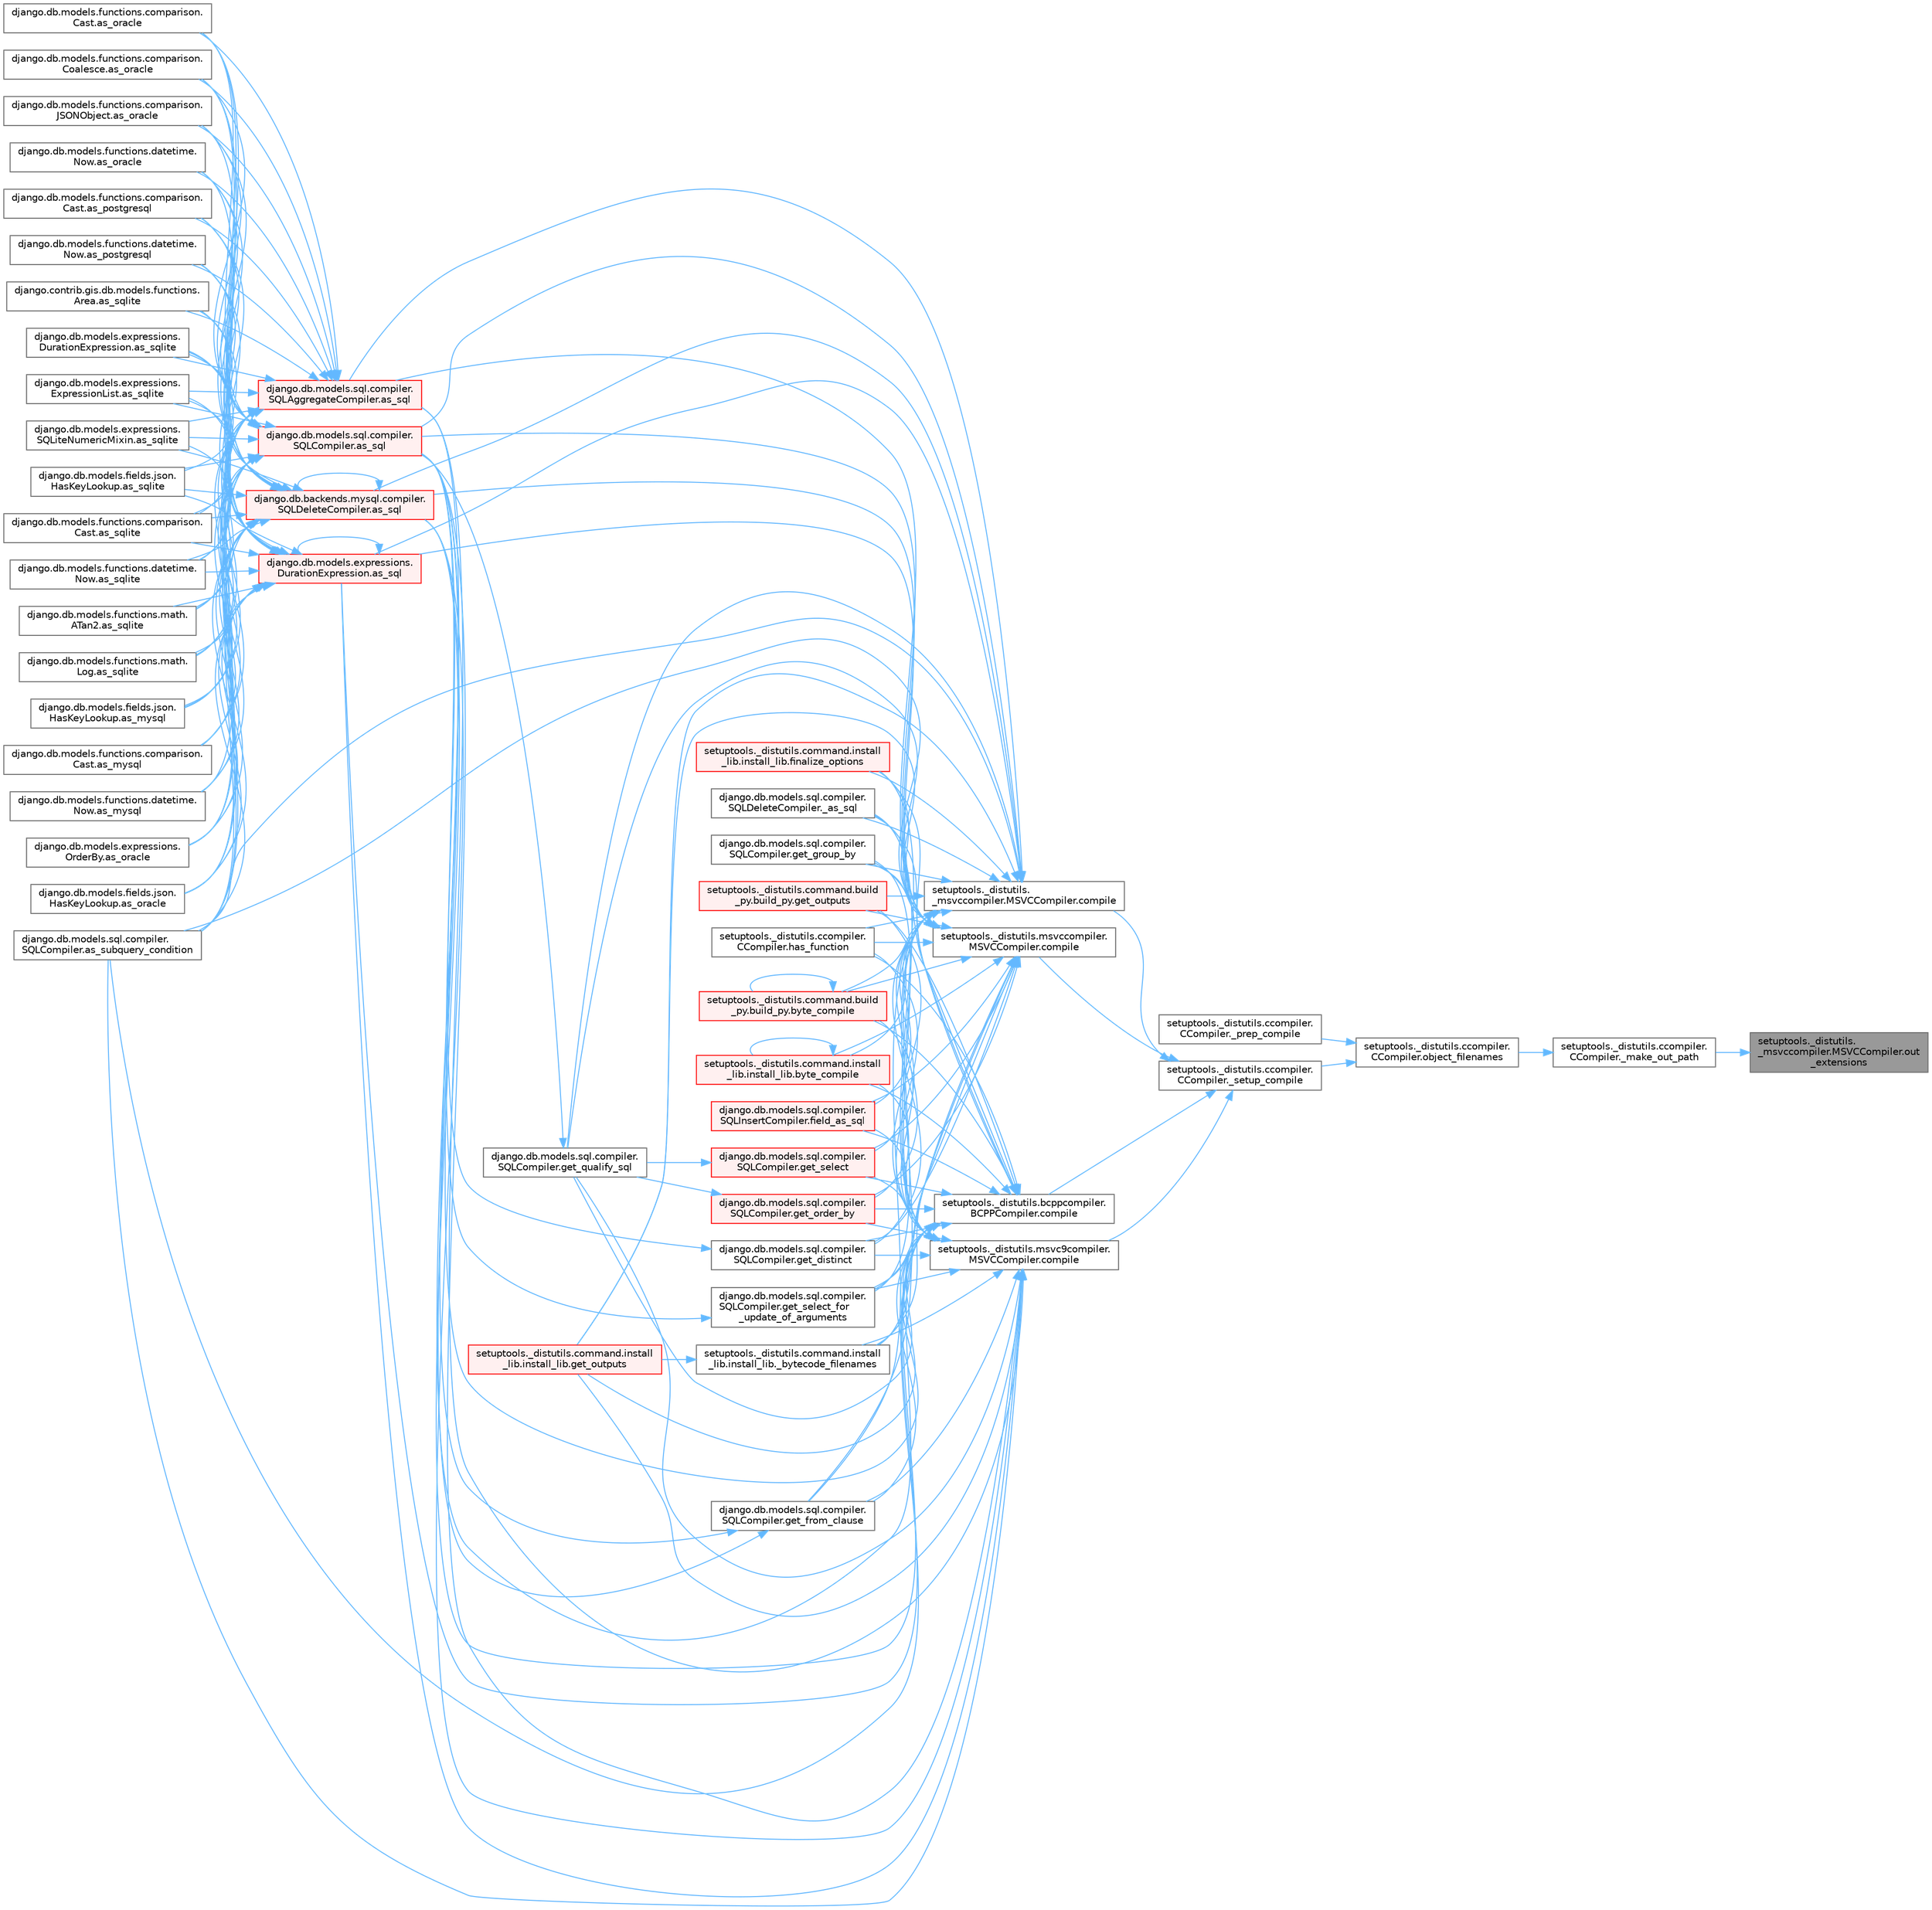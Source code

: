 digraph "setuptools._distutils._msvccompiler.MSVCCompiler.out_extensions"
{
 // LATEX_PDF_SIZE
  bgcolor="transparent";
  edge [fontname=Helvetica,fontsize=10,labelfontname=Helvetica,labelfontsize=10];
  node [fontname=Helvetica,fontsize=10,shape=box,height=0.2,width=0.4];
  rankdir="RL";
  Node1 [id="Node000001",label="setuptools._distutils.\l_msvccompiler.MSVCCompiler.out\l_extensions",height=0.2,width=0.4,color="gray40", fillcolor="grey60", style="filled", fontcolor="black",tooltip=" "];
  Node1 -> Node2 [id="edge1_Node000001_Node000002",dir="back",color="steelblue1",style="solid",tooltip=" "];
  Node2 [id="Node000002",label="setuptools._distutils.ccompiler.\lCCompiler._make_out_path",height=0.2,width=0.4,color="grey40", fillcolor="white", style="filled",URL="$classsetuptools_1_1__distutils_1_1ccompiler_1_1_c_compiler.html#a7362b397e4a1dfcdba7c97658123f8e8",tooltip=" "];
  Node2 -> Node3 [id="edge2_Node000002_Node000003",dir="back",color="steelblue1",style="solid",tooltip=" "];
  Node3 [id="Node000003",label="setuptools._distutils.ccompiler.\lCCompiler.object_filenames",height=0.2,width=0.4,color="grey40", fillcolor="white", style="filled",URL="$classsetuptools_1_1__distutils_1_1ccompiler_1_1_c_compiler.html#ab827c9ddfe9c9f62a450b86dd8aaa1b1",tooltip=" "];
  Node3 -> Node4 [id="edge3_Node000003_Node000004",dir="back",color="steelblue1",style="solid",tooltip=" "];
  Node4 [id="Node000004",label="setuptools._distutils.ccompiler.\lCCompiler._prep_compile",height=0.2,width=0.4,color="grey40", fillcolor="white", style="filled",URL="$classsetuptools_1_1__distutils_1_1ccompiler_1_1_c_compiler.html#a2938308458cf6852ad6e15ea815df8cd",tooltip=" "];
  Node3 -> Node5 [id="edge4_Node000003_Node000005",dir="back",color="steelblue1",style="solid",tooltip=" "];
  Node5 [id="Node000005",label="setuptools._distutils.ccompiler.\lCCompiler._setup_compile",height=0.2,width=0.4,color="grey40", fillcolor="white", style="filled",URL="$classsetuptools_1_1__distutils_1_1ccompiler_1_1_c_compiler.html#ac4b66c43e3d07440afc7e38b4d1fdf2e",tooltip=" "];
  Node5 -> Node6 [id="edge5_Node000005_Node000006",dir="back",color="steelblue1",style="solid",tooltip=" "];
  Node6 [id="Node000006",label="setuptools._distutils.\l_msvccompiler.MSVCCompiler.compile",height=0.2,width=0.4,color="grey40", fillcolor="white", style="filled",URL="$classsetuptools_1_1__distutils_1_1__msvccompiler_1_1_m_s_v_c_compiler.html#a120b859ab4fa415afafa55d41da93d6d",tooltip=" "];
  Node6 -> Node7 [id="edge6_Node000006_Node000007",dir="back",color="steelblue1",style="solid",tooltip=" "];
  Node7 [id="Node000007",label="django.db.models.sql.compiler.\lSQLDeleteCompiler._as_sql",height=0.2,width=0.4,color="grey40", fillcolor="white", style="filled",URL="$classdjango_1_1db_1_1models_1_1sql_1_1compiler_1_1_s_q_l_delete_compiler.html#a692a3a95ea9ae64c0582b1908466cfe7",tooltip=" "];
  Node6 -> Node8 [id="edge7_Node000006_Node000008",dir="back",color="steelblue1",style="solid",tooltip=" "];
  Node8 [id="Node000008",label="setuptools._distutils.command.install\l_lib.install_lib._bytecode_filenames",height=0.2,width=0.4,color="grey40", fillcolor="white", style="filled",URL="$classsetuptools_1_1__distutils_1_1command_1_1install__lib_1_1install__lib.html#a7a553f1ab741bfa02d332fede5374a9d",tooltip=" "];
  Node8 -> Node9 [id="edge8_Node000008_Node000009",dir="back",color="steelblue1",style="solid",tooltip=" "];
  Node9 [id="Node000009",label="setuptools._distutils.command.install\l_lib.install_lib.get_outputs",height=0.2,width=0.4,color="red", fillcolor="#FFF0F0", style="filled",URL="$classsetuptools_1_1__distutils_1_1command_1_1install__lib_1_1install__lib.html#a6be86618e6b7aac41d44b4c305468e33",tooltip=" "];
  Node6 -> Node16 [id="edge9_Node000006_Node000016",dir="back",color="steelblue1",style="solid",tooltip=" "];
  Node16 [id="Node000016",label="django.db.backends.mysql.compiler.\lSQLDeleteCompiler.as_sql",height=0.2,width=0.4,color="red", fillcolor="#FFF0F0", style="filled",URL="$classdjango_1_1db_1_1backends_1_1mysql_1_1compiler_1_1_s_q_l_delete_compiler.html#a71d0cb490cf857ffa3af19927999a391",tooltip=" "];
  Node16 -> Node17 [id="edge10_Node000016_Node000017",dir="back",color="steelblue1",style="solid",tooltip=" "];
  Node17 [id="Node000017",label="django.db.models.fields.json.\lHasKeyLookup.as_mysql",height=0.2,width=0.4,color="grey40", fillcolor="white", style="filled",URL="$classdjango_1_1db_1_1models_1_1fields_1_1json_1_1_has_key_lookup.html#a10f67427287f2c0ea32513ca6f481e96",tooltip=" "];
  Node16 -> Node18 [id="edge11_Node000016_Node000018",dir="back",color="steelblue1",style="solid",tooltip=" "];
  Node18 [id="Node000018",label="django.db.models.functions.comparison.\lCast.as_mysql",height=0.2,width=0.4,color="grey40", fillcolor="white", style="filled",URL="$classdjango_1_1db_1_1models_1_1functions_1_1comparison_1_1_cast.html#a447737891e955909c6a381529a67a84e",tooltip=" "];
  Node16 -> Node19 [id="edge12_Node000016_Node000019",dir="back",color="steelblue1",style="solid",tooltip=" "];
  Node19 [id="Node000019",label="django.db.models.functions.datetime.\lNow.as_mysql",height=0.2,width=0.4,color="grey40", fillcolor="white", style="filled",URL="$classdjango_1_1db_1_1models_1_1functions_1_1datetime_1_1_now.html#a070a9334fb198086c0c4e96e9725d92b",tooltip=" "];
  Node16 -> Node20 [id="edge13_Node000016_Node000020",dir="back",color="steelblue1",style="solid",tooltip=" "];
  Node20 [id="Node000020",label="django.db.models.expressions.\lOrderBy.as_oracle",height=0.2,width=0.4,color="grey40", fillcolor="white", style="filled",URL="$classdjango_1_1db_1_1models_1_1expressions_1_1_order_by.html#af9b6ede9b0df85d6bcf54f983b3a8f6a",tooltip=" "];
  Node16 -> Node21 [id="edge14_Node000016_Node000021",dir="back",color="steelblue1",style="solid",tooltip=" "];
  Node21 [id="Node000021",label="django.db.models.fields.json.\lHasKeyLookup.as_oracle",height=0.2,width=0.4,color="grey40", fillcolor="white", style="filled",URL="$classdjango_1_1db_1_1models_1_1fields_1_1json_1_1_has_key_lookup.html#afbb88aa4fb23b3ec3acdc695c2f52398",tooltip=" "];
  Node16 -> Node22 [id="edge15_Node000016_Node000022",dir="back",color="steelblue1",style="solid",tooltip=" "];
  Node22 [id="Node000022",label="django.db.models.functions.comparison.\lCast.as_oracle",height=0.2,width=0.4,color="grey40", fillcolor="white", style="filled",URL="$classdjango_1_1db_1_1models_1_1functions_1_1comparison_1_1_cast.html#ad466cd7ca85dc257d9e2718f41a263ec",tooltip=" "];
  Node16 -> Node23 [id="edge16_Node000016_Node000023",dir="back",color="steelblue1",style="solid",tooltip=" "];
  Node23 [id="Node000023",label="django.db.models.functions.comparison.\lCoalesce.as_oracle",height=0.2,width=0.4,color="grey40", fillcolor="white", style="filled",URL="$classdjango_1_1db_1_1models_1_1functions_1_1comparison_1_1_coalesce.html#a1bbeea180ef3ef4d8ba5d51d33d6ef85",tooltip=" "];
  Node16 -> Node24 [id="edge17_Node000016_Node000024",dir="back",color="steelblue1",style="solid",tooltip=" "];
  Node24 [id="Node000024",label="django.db.models.functions.comparison.\lJSONObject.as_oracle",height=0.2,width=0.4,color="grey40", fillcolor="white", style="filled",URL="$classdjango_1_1db_1_1models_1_1functions_1_1comparison_1_1_j_s_o_n_object.html#a4b4fa1161d27b0a9bbbdd0370e9af364",tooltip=" "];
  Node16 -> Node25 [id="edge18_Node000016_Node000025",dir="back",color="steelblue1",style="solid",tooltip=" "];
  Node25 [id="Node000025",label="django.db.models.functions.datetime.\lNow.as_oracle",height=0.2,width=0.4,color="grey40", fillcolor="white", style="filled",URL="$classdjango_1_1db_1_1models_1_1functions_1_1datetime_1_1_now.html#ad5e1ae918a5c4d39f675f98280440538",tooltip=" "];
  Node16 -> Node26 [id="edge19_Node000016_Node000026",dir="back",color="steelblue1",style="solid",tooltip=" "];
  Node26 [id="Node000026",label="django.db.models.functions.comparison.\lCast.as_postgresql",height=0.2,width=0.4,color="grey40", fillcolor="white", style="filled",URL="$classdjango_1_1db_1_1models_1_1functions_1_1comparison_1_1_cast.html#ae51aa6aa6fe8ca7064d8bca2f8e05188",tooltip=" "];
  Node16 -> Node27 [id="edge20_Node000016_Node000027",dir="back",color="steelblue1",style="solid",tooltip=" "];
  Node27 [id="Node000027",label="django.db.models.functions.datetime.\lNow.as_postgresql",height=0.2,width=0.4,color="grey40", fillcolor="white", style="filled",URL="$classdjango_1_1db_1_1models_1_1functions_1_1datetime_1_1_now.html#af1402a88867fc6d69f3f56f655f37fca",tooltip=" "];
  Node16 -> Node16 [id="edge21_Node000016_Node000016",dir="back",color="steelblue1",style="solid",tooltip=" "];
  Node16 -> Node28 [id="edge22_Node000016_Node000028",dir="back",color="steelblue1",style="solid",tooltip=" "];
  Node28 [id="Node000028",label="django.contrib.gis.db.models.functions.\lArea.as_sqlite",height=0.2,width=0.4,color="grey40", fillcolor="white", style="filled",URL="$classdjango_1_1contrib_1_1gis_1_1db_1_1models_1_1functions_1_1_area.html#ab8bfa3d35d4368e04318069dd28bd2ca",tooltip=" "];
  Node16 -> Node29 [id="edge23_Node000016_Node000029",dir="back",color="steelblue1",style="solid",tooltip=" "];
  Node29 [id="Node000029",label="django.db.models.expressions.\lDurationExpression.as_sqlite",height=0.2,width=0.4,color="grey40", fillcolor="white", style="filled",URL="$classdjango_1_1db_1_1models_1_1expressions_1_1_duration_expression.html#a5f33f70ca03904ce9b2e9824652e9fff",tooltip=" "];
  Node16 -> Node30 [id="edge24_Node000016_Node000030",dir="back",color="steelblue1",style="solid",tooltip=" "];
  Node30 [id="Node000030",label="django.db.models.expressions.\lExpressionList.as_sqlite",height=0.2,width=0.4,color="grey40", fillcolor="white", style="filled",URL="$classdjango_1_1db_1_1models_1_1expressions_1_1_expression_list.html#ae577275a98dec786535830e8d24aa13e",tooltip=" "];
  Node16 -> Node31 [id="edge25_Node000016_Node000031",dir="back",color="steelblue1",style="solid",tooltip=" "];
  Node31 [id="Node000031",label="django.db.models.expressions.\lSQLiteNumericMixin.as_sqlite",height=0.2,width=0.4,color="grey40", fillcolor="white", style="filled",URL="$classdjango_1_1db_1_1models_1_1expressions_1_1_s_q_lite_numeric_mixin.html#a7c649b97074b00e095c4ee2b3bc62482",tooltip=" "];
  Node16 -> Node32 [id="edge26_Node000016_Node000032",dir="back",color="steelblue1",style="solid",tooltip=" "];
  Node32 [id="Node000032",label="django.db.models.fields.json.\lHasKeyLookup.as_sqlite",height=0.2,width=0.4,color="grey40", fillcolor="white", style="filled",URL="$classdjango_1_1db_1_1models_1_1fields_1_1json_1_1_has_key_lookup.html#aaa01efd0fa197e203c40f6f05b000141",tooltip=" "];
  Node16 -> Node33 [id="edge27_Node000016_Node000033",dir="back",color="steelblue1",style="solid",tooltip=" "];
  Node33 [id="Node000033",label="django.db.models.functions.comparison.\lCast.as_sqlite",height=0.2,width=0.4,color="grey40", fillcolor="white", style="filled",URL="$classdjango_1_1db_1_1models_1_1functions_1_1comparison_1_1_cast.html#a1943b51797a168ff6a3ad37005086d8c",tooltip=" "];
  Node16 -> Node34 [id="edge28_Node000016_Node000034",dir="back",color="steelblue1",style="solid",tooltip=" "];
  Node34 [id="Node000034",label="django.db.models.functions.datetime.\lNow.as_sqlite",height=0.2,width=0.4,color="grey40", fillcolor="white", style="filled",URL="$classdjango_1_1db_1_1models_1_1functions_1_1datetime_1_1_now.html#a5525700866738572645141dd6f2ef41c",tooltip=" "];
  Node16 -> Node35 [id="edge29_Node000016_Node000035",dir="back",color="steelblue1",style="solid",tooltip=" "];
  Node35 [id="Node000035",label="django.db.models.functions.math.\lATan2.as_sqlite",height=0.2,width=0.4,color="grey40", fillcolor="white", style="filled",URL="$classdjango_1_1db_1_1models_1_1functions_1_1math_1_1_a_tan2.html#ac343d11000341dfc431de19f416ea4b6",tooltip=" "];
  Node16 -> Node36 [id="edge30_Node000016_Node000036",dir="back",color="steelblue1",style="solid",tooltip=" "];
  Node36 [id="Node000036",label="django.db.models.functions.math.\lLog.as_sqlite",height=0.2,width=0.4,color="grey40", fillcolor="white", style="filled",URL="$classdjango_1_1db_1_1models_1_1functions_1_1math_1_1_log.html#afcc146563033738d87dd1dc17d005111",tooltip=" "];
  Node16 -> Node39 [id="edge31_Node000016_Node000039",dir="back",color="steelblue1",style="solid",tooltip=" "];
  Node39 [id="Node000039",label="django.db.models.sql.compiler.\lSQLCompiler.as_subquery_condition",height=0.2,width=0.4,color="grey40", fillcolor="white", style="filled",URL="$classdjango_1_1db_1_1models_1_1sql_1_1compiler_1_1_s_q_l_compiler.html#a78bdce11e05140ed74db8f5463bedfce",tooltip=" "];
  Node6 -> Node45 [id="edge32_Node000006_Node000045",dir="back",color="steelblue1",style="solid",tooltip=" "];
  Node45 [id="Node000045",label="django.db.models.expressions.\lDurationExpression.as_sql",height=0.2,width=0.4,color="red", fillcolor="#FFF0F0", style="filled",URL="$classdjango_1_1db_1_1models_1_1expressions_1_1_duration_expression.html#a96fb041a2c24cc95a51f9a86634a4837",tooltip=" "];
  Node45 -> Node17 [id="edge33_Node000045_Node000017",dir="back",color="steelblue1",style="solid",tooltip=" "];
  Node45 -> Node18 [id="edge34_Node000045_Node000018",dir="back",color="steelblue1",style="solid",tooltip=" "];
  Node45 -> Node19 [id="edge35_Node000045_Node000019",dir="back",color="steelblue1",style="solid",tooltip=" "];
  Node45 -> Node20 [id="edge36_Node000045_Node000020",dir="back",color="steelblue1",style="solid",tooltip=" "];
  Node45 -> Node21 [id="edge37_Node000045_Node000021",dir="back",color="steelblue1",style="solid",tooltip=" "];
  Node45 -> Node22 [id="edge38_Node000045_Node000022",dir="back",color="steelblue1",style="solid",tooltip=" "];
  Node45 -> Node23 [id="edge39_Node000045_Node000023",dir="back",color="steelblue1",style="solid",tooltip=" "];
  Node45 -> Node24 [id="edge40_Node000045_Node000024",dir="back",color="steelblue1",style="solid",tooltip=" "];
  Node45 -> Node25 [id="edge41_Node000045_Node000025",dir="back",color="steelblue1",style="solid",tooltip=" "];
  Node45 -> Node26 [id="edge42_Node000045_Node000026",dir="back",color="steelblue1",style="solid",tooltip=" "];
  Node45 -> Node27 [id="edge43_Node000045_Node000027",dir="back",color="steelblue1",style="solid",tooltip=" "];
  Node45 -> Node45 [id="edge44_Node000045_Node000045",dir="back",color="steelblue1",style="solid",tooltip=" "];
  Node45 -> Node28 [id="edge45_Node000045_Node000028",dir="back",color="steelblue1",style="solid",tooltip=" "];
  Node45 -> Node29 [id="edge46_Node000045_Node000029",dir="back",color="steelblue1",style="solid",tooltip=" "];
  Node45 -> Node30 [id="edge47_Node000045_Node000030",dir="back",color="steelblue1",style="solid",tooltip=" "];
  Node45 -> Node31 [id="edge48_Node000045_Node000031",dir="back",color="steelblue1",style="solid",tooltip=" "];
  Node45 -> Node32 [id="edge49_Node000045_Node000032",dir="back",color="steelblue1",style="solid",tooltip=" "];
  Node45 -> Node33 [id="edge50_Node000045_Node000033",dir="back",color="steelblue1",style="solid",tooltip=" "];
  Node45 -> Node34 [id="edge51_Node000045_Node000034",dir="back",color="steelblue1",style="solid",tooltip=" "];
  Node45 -> Node35 [id="edge52_Node000045_Node000035",dir="back",color="steelblue1",style="solid",tooltip=" "];
  Node45 -> Node36 [id="edge53_Node000045_Node000036",dir="back",color="steelblue1",style="solid",tooltip=" "];
  Node45 -> Node39 [id="edge54_Node000045_Node000039",dir="back",color="steelblue1",style="solid",tooltip=" "];
  Node6 -> Node46 [id="edge55_Node000006_Node000046",dir="back",color="steelblue1",style="solid",tooltip=" "];
  Node46 [id="Node000046",label="django.db.models.sql.compiler.\lSQLAggregateCompiler.as_sql",height=0.2,width=0.4,color="red", fillcolor="#FFF0F0", style="filled",URL="$classdjango_1_1db_1_1models_1_1sql_1_1compiler_1_1_s_q_l_aggregate_compiler.html#a02a1d58598346a16727d513adc5236d4",tooltip=" "];
  Node46 -> Node17 [id="edge56_Node000046_Node000017",dir="back",color="steelblue1",style="solid",tooltip=" "];
  Node46 -> Node18 [id="edge57_Node000046_Node000018",dir="back",color="steelblue1",style="solid",tooltip=" "];
  Node46 -> Node19 [id="edge58_Node000046_Node000019",dir="back",color="steelblue1",style="solid",tooltip=" "];
  Node46 -> Node20 [id="edge59_Node000046_Node000020",dir="back",color="steelblue1",style="solid",tooltip=" "];
  Node46 -> Node21 [id="edge60_Node000046_Node000021",dir="back",color="steelblue1",style="solid",tooltip=" "];
  Node46 -> Node22 [id="edge61_Node000046_Node000022",dir="back",color="steelblue1",style="solid",tooltip=" "];
  Node46 -> Node23 [id="edge62_Node000046_Node000023",dir="back",color="steelblue1",style="solid",tooltip=" "];
  Node46 -> Node24 [id="edge63_Node000046_Node000024",dir="back",color="steelblue1",style="solid",tooltip=" "];
  Node46 -> Node25 [id="edge64_Node000046_Node000025",dir="back",color="steelblue1",style="solid",tooltip=" "];
  Node46 -> Node26 [id="edge65_Node000046_Node000026",dir="back",color="steelblue1",style="solid",tooltip=" "];
  Node46 -> Node27 [id="edge66_Node000046_Node000027",dir="back",color="steelblue1",style="solid",tooltip=" "];
  Node46 -> Node28 [id="edge67_Node000046_Node000028",dir="back",color="steelblue1",style="solid",tooltip=" "];
  Node46 -> Node29 [id="edge68_Node000046_Node000029",dir="back",color="steelblue1",style="solid",tooltip=" "];
  Node46 -> Node30 [id="edge69_Node000046_Node000030",dir="back",color="steelblue1",style="solid",tooltip=" "];
  Node46 -> Node31 [id="edge70_Node000046_Node000031",dir="back",color="steelblue1",style="solid",tooltip=" "];
  Node46 -> Node32 [id="edge71_Node000046_Node000032",dir="back",color="steelblue1",style="solid",tooltip=" "];
  Node46 -> Node33 [id="edge72_Node000046_Node000033",dir="back",color="steelblue1",style="solid",tooltip=" "];
  Node46 -> Node34 [id="edge73_Node000046_Node000034",dir="back",color="steelblue1",style="solid",tooltip=" "];
  Node46 -> Node35 [id="edge74_Node000046_Node000035",dir="back",color="steelblue1",style="solid",tooltip=" "];
  Node46 -> Node36 [id="edge75_Node000046_Node000036",dir="back",color="steelblue1",style="solid",tooltip=" "];
  Node46 -> Node39 [id="edge76_Node000046_Node000039",dir="back",color="steelblue1",style="solid",tooltip=" "];
  Node6 -> Node47 [id="edge77_Node000006_Node000047",dir="back",color="steelblue1",style="solid",tooltip=" "];
  Node47 [id="Node000047",label="django.db.models.sql.compiler.\lSQLCompiler.as_sql",height=0.2,width=0.4,color="red", fillcolor="#FFF0F0", style="filled",URL="$classdjango_1_1db_1_1models_1_1sql_1_1compiler_1_1_s_q_l_compiler.html#a3918d4acd4c4e25eaf039479facdc7db",tooltip=" "];
  Node47 -> Node17 [id="edge78_Node000047_Node000017",dir="back",color="steelblue1",style="solid",tooltip=" "];
  Node47 -> Node18 [id="edge79_Node000047_Node000018",dir="back",color="steelblue1",style="solid",tooltip=" "];
  Node47 -> Node19 [id="edge80_Node000047_Node000019",dir="back",color="steelblue1",style="solid",tooltip=" "];
  Node47 -> Node20 [id="edge81_Node000047_Node000020",dir="back",color="steelblue1",style="solid",tooltip=" "];
  Node47 -> Node21 [id="edge82_Node000047_Node000021",dir="back",color="steelblue1",style="solid",tooltip=" "];
  Node47 -> Node22 [id="edge83_Node000047_Node000022",dir="back",color="steelblue1",style="solid",tooltip=" "];
  Node47 -> Node23 [id="edge84_Node000047_Node000023",dir="back",color="steelblue1",style="solid",tooltip=" "];
  Node47 -> Node24 [id="edge85_Node000047_Node000024",dir="back",color="steelblue1",style="solid",tooltip=" "];
  Node47 -> Node25 [id="edge86_Node000047_Node000025",dir="back",color="steelblue1",style="solid",tooltip=" "];
  Node47 -> Node26 [id="edge87_Node000047_Node000026",dir="back",color="steelblue1",style="solid",tooltip=" "];
  Node47 -> Node27 [id="edge88_Node000047_Node000027",dir="back",color="steelblue1",style="solid",tooltip=" "];
  Node47 -> Node28 [id="edge89_Node000047_Node000028",dir="back",color="steelblue1",style="solid",tooltip=" "];
  Node47 -> Node29 [id="edge90_Node000047_Node000029",dir="back",color="steelblue1",style="solid",tooltip=" "];
  Node47 -> Node30 [id="edge91_Node000047_Node000030",dir="back",color="steelblue1",style="solid",tooltip=" "];
  Node47 -> Node31 [id="edge92_Node000047_Node000031",dir="back",color="steelblue1",style="solid",tooltip=" "];
  Node47 -> Node32 [id="edge93_Node000047_Node000032",dir="back",color="steelblue1",style="solid",tooltip=" "];
  Node47 -> Node33 [id="edge94_Node000047_Node000033",dir="back",color="steelblue1",style="solid",tooltip=" "];
  Node47 -> Node34 [id="edge95_Node000047_Node000034",dir="back",color="steelblue1",style="solid",tooltip=" "];
  Node47 -> Node35 [id="edge96_Node000047_Node000035",dir="back",color="steelblue1",style="solid",tooltip=" "];
  Node47 -> Node36 [id="edge97_Node000047_Node000036",dir="back",color="steelblue1",style="solid",tooltip=" "];
  Node47 -> Node39 [id="edge98_Node000047_Node000039",dir="back",color="steelblue1",style="solid",tooltip=" "];
  Node6 -> Node39 [id="edge99_Node000006_Node000039",dir="back",color="steelblue1",style="solid",tooltip=" "];
  Node6 -> Node48 [id="edge100_Node000006_Node000048",dir="back",color="steelblue1",style="solid",tooltip=" "];
  Node48 [id="Node000048",label="setuptools._distutils.command.build\l_py.build_py.byte_compile",height=0.2,width=0.4,color="red", fillcolor="#FFF0F0", style="filled",URL="$classsetuptools_1_1__distutils_1_1command_1_1build__py_1_1build__py.html#a7904ebbfe94d88432ab3ac03abf93a6c",tooltip=" "];
  Node48 -> Node48 [id="edge101_Node000048_Node000048",dir="back",color="steelblue1",style="solid",tooltip=" "];
  Node6 -> Node51 [id="edge102_Node000006_Node000051",dir="back",color="steelblue1",style="solid",tooltip=" "];
  Node51 [id="Node000051",label="setuptools._distutils.command.install\l_lib.install_lib.byte_compile",height=0.2,width=0.4,color="red", fillcolor="#FFF0F0", style="filled",URL="$classsetuptools_1_1__distutils_1_1command_1_1install__lib_1_1install__lib.html#a96e016f8c5f1277a2174f82cb4976008",tooltip=" "];
  Node51 -> Node51 [id="edge103_Node000051_Node000051",dir="back",color="steelblue1",style="solid",tooltip=" "];
  Node6 -> Node52 [id="edge104_Node000006_Node000052",dir="back",color="steelblue1",style="solid",tooltip=" "];
  Node52 [id="Node000052",label="django.db.models.sql.compiler.\lSQLInsertCompiler.field_as_sql",height=0.2,width=0.4,color="red", fillcolor="#FFF0F0", style="filled",URL="$classdjango_1_1db_1_1models_1_1sql_1_1compiler_1_1_s_q_l_insert_compiler.html#a31466510e3f5eb2bb3b91f8772f5bf4b",tooltip=" "];
  Node6 -> Node55 [id="edge105_Node000006_Node000055",dir="back",color="steelblue1",style="solid",tooltip=" "];
  Node55 [id="Node000055",label="setuptools._distutils.command.install\l_lib.install_lib.finalize_options",height=0.2,width=0.4,color="red", fillcolor="#FFF0F0", style="filled",URL="$classsetuptools_1_1__distutils_1_1command_1_1install__lib_1_1install__lib.html#abb9291d426ff7961acb24deb0e029ce4",tooltip=" "];
  Node6 -> Node58 [id="edge106_Node000006_Node000058",dir="back",color="steelblue1",style="solid",tooltip=" "];
  Node58 [id="Node000058",label="django.db.models.sql.compiler.\lSQLCompiler.get_distinct",height=0.2,width=0.4,color="grey40", fillcolor="white", style="filled",URL="$classdjango_1_1db_1_1models_1_1sql_1_1compiler_1_1_s_q_l_compiler.html#a5afc8cd4e50abc7c5a9f8ca83beba4d4",tooltip=" "];
  Node58 -> Node47 [id="edge107_Node000058_Node000047",dir="back",color="steelblue1",style="solid",tooltip=" "];
  Node6 -> Node59 [id="edge108_Node000006_Node000059",dir="back",color="steelblue1",style="solid",tooltip=" "];
  Node59 [id="Node000059",label="django.db.models.sql.compiler.\lSQLCompiler.get_from_clause",height=0.2,width=0.4,color="grey40", fillcolor="white", style="filled",URL="$classdjango_1_1db_1_1models_1_1sql_1_1compiler_1_1_s_q_l_compiler.html#a83d303ccaad416a1714f4ce46f691473",tooltip=" "];
  Node59 -> Node16 [id="edge109_Node000059_Node000016",dir="back",color="steelblue1",style="solid",tooltip=" "];
  Node59 -> Node47 [id="edge110_Node000059_Node000047",dir="back",color="steelblue1",style="solid",tooltip=" "];
  Node6 -> Node60 [id="edge111_Node000006_Node000060",dir="back",color="steelblue1",style="solid",tooltip=" "];
  Node60 [id="Node000060",label="django.db.models.sql.compiler.\lSQLCompiler.get_group_by",height=0.2,width=0.4,color="grey40", fillcolor="white", style="filled",URL="$classdjango_1_1db_1_1models_1_1sql_1_1compiler_1_1_s_q_l_compiler.html#a952d33943d1a7920e1884ce273e96e53",tooltip=" "];
  Node6 -> Node61 [id="edge112_Node000006_Node000061",dir="back",color="steelblue1",style="solid",tooltip=" "];
  Node61 [id="Node000061",label="django.db.models.sql.compiler.\lSQLCompiler.get_order_by",height=0.2,width=0.4,color="red", fillcolor="#FFF0F0", style="filled",URL="$classdjango_1_1db_1_1models_1_1sql_1_1compiler_1_1_s_q_l_compiler.html#a85a625d03b1e87e5dc6f2ea7e93fef1a",tooltip=" "];
  Node61 -> Node63 [id="edge113_Node000061_Node000063",dir="back",color="steelblue1",style="solid",tooltip=" "];
  Node63 [id="Node000063",label="django.db.models.sql.compiler.\lSQLCompiler.get_qualify_sql",height=0.2,width=0.4,color="grey40", fillcolor="white", style="filled",URL="$classdjango_1_1db_1_1models_1_1sql_1_1compiler_1_1_s_q_l_compiler.html#afdb00329e7a13cfc55825ceb0302bb93",tooltip=" "];
  Node63 -> Node47 [id="edge114_Node000063_Node000047",dir="back",color="steelblue1",style="solid",tooltip=" "];
  Node6 -> Node66 [id="edge115_Node000006_Node000066",dir="back",color="steelblue1",style="solid",tooltip=" "];
  Node66 [id="Node000066",label="setuptools._distutils.command.build\l_py.build_py.get_outputs",height=0.2,width=0.4,color="red", fillcolor="#FFF0F0", style="filled",URL="$classsetuptools_1_1__distutils_1_1command_1_1build__py_1_1build__py.html#a46cabd50dc25977134825f0bff6b2bc3",tooltip=" "];
  Node6 -> Node9 [id="edge116_Node000006_Node000009",dir="back",color="steelblue1",style="solid",tooltip=" "];
  Node6 -> Node63 [id="edge117_Node000006_Node000063",dir="back",color="steelblue1",style="solid",tooltip=" "];
  Node6 -> Node67 [id="edge118_Node000006_Node000067",dir="back",color="steelblue1",style="solid",tooltip=" "];
  Node67 [id="Node000067",label="django.db.models.sql.compiler.\lSQLCompiler.get_select",height=0.2,width=0.4,color="red", fillcolor="#FFF0F0", style="filled",URL="$classdjango_1_1db_1_1models_1_1sql_1_1compiler_1_1_s_q_l_compiler.html#ae45920438395e09bd0e2211c58a50e04",tooltip=" "];
  Node67 -> Node63 [id="edge119_Node000067_Node000063",dir="back",color="steelblue1",style="solid",tooltip=" "];
  Node6 -> Node69 [id="edge120_Node000006_Node000069",dir="back",color="steelblue1",style="solid",tooltip=" "];
  Node69 [id="Node000069",label="django.db.models.sql.compiler.\lSQLCompiler.get_select_for\l_update_of_arguments",height=0.2,width=0.4,color="grey40", fillcolor="white", style="filled",URL="$classdjango_1_1db_1_1models_1_1sql_1_1compiler_1_1_s_q_l_compiler.html#acc146258b1413bd96cd04cad1855dd94",tooltip=" "];
  Node69 -> Node47 [id="edge121_Node000069_Node000047",dir="back",color="steelblue1",style="solid",tooltip=" "];
  Node6 -> Node70 [id="edge122_Node000006_Node000070",dir="back",color="steelblue1",style="solid",tooltip=" "];
  Node70 [id="Node000070",label="setuptools._distutils.ccompiler.\lCCompiler.has_function",height=0.2,width=0.4,color="grey40", fillcolor="white", style="filled",URL="$classsetuptools_1_1__distutils_1_1ccompiler_1_1_c_compiler.html#a095ee5df0f2e6a387621f10c17949738",tooltip=" "];
  Node5 -> Node71 [id="edge123_Node000005_Node000071",dir="back",color="steelblue1",style="solid",tooltip=" "];
  Node71 [id="Node000071",label="setuptools._distutils.bcppcompiler.\lBCPPCompiler.compile",height=0.2,width=0.4,color="grey40", fillcolor="white", style="filled",URL="$classsetuptools_1_1__distutils_1_1bcppcompiler_1_1_b_c_p_p_compiler.html#add8958f9b0f0d3a834bd12e6c33ed4a4",tooltip=" "];
  Node71 -> Node7 [id="edge124_Node000071_Node000007",dir="back",color="steelblue1",style="solid",tooltip=" "];
  Node71 -> Node8 [id="edge125_Node000071_Node000008",dir="back",color="steelblue1",style="solid",tooltip=" "];
  Node71 -> Node16 [id="edge126_Node000071_Node000016",dir="back",color="steelblue1",style="solid",tooltip=" "];
  Node71 -> Node45 [id="edge127_Node000071_Node000045",dir="back",color="steelblue1",style="solid",tooltip=" "];
  Node71 -> Node46 [id="edge128_Node000071_Node000046",dir="back",color="steelblue1",style="solid",tooltip=" "];
  Node71 -> Node47 [id="edge129_Node000071_Node000047",dir="back",color="steelblue1",style="solid",tooltip=" "];
  Node71 -> Node39 [id="edge130_Node000071_Node000039",dir="back",color="steelblue1",style="solid",tooltip=" "];
  Node71 -> Node48 [id="edge131_Node000071_Node000048",dir="back",color="steelblue1",style="solid",tooltip=" "];
  Node71 -> Node51 [id="edge132_Node000071_Node000051",dir="back",color="steelblue1",style="solid",tooltip=" "];
  Node71 -> Node52 [id="edge133_Node000071_Node000052",dir="back",color="steelblue1",style="solid",tooltip=" "];
  Node71 -> Node55 [id="edge134_Node000071_Node000055",dir="back",color="steelblue1",style="solid",tooltip=" "];
  Node71 -> Node58 [id="edge135_Node000071_Node000058",dir="back",color="steelblue1",style="solid",tooltip=" "];
  Node71 -> Node59 [id="edge136_Node000071_Node000059",dir="back",color="steelblue1",style="solid",tooltip=" "];
  Node71 -> Node60 [id="edge137_Node000071_Node000060",dir="back",color="steelblue1",style="solid",tooltip=" "];
  Node71 -> Node61 [id="edge138_Node000071_Node000061",dir="back",color="steelblue1",style="solid",tooltip=" "];
  Node71 -> Node66 [id="edge139_Node000071_Node000066",dir="back",color="steelblue1",style="solid",tooltip=" "];
  Node71 -> Node9 [id="edge140_Node000071_Node000009",dir="back",color="steelblue1",style="solid",tooltip=" "];
  Node71 -> Node63 [id="edge141_Node000071_Node000063",dir="back",color="steelblue1",style="solid",tooltip=" "];
  Node71 -> Node67 [id="edge142_Node000071_Node000067",dir="back",color="steelblue1",style="solid",tooltip=" "];
  Node71 -> Node69 [id="edge143_Node000071_Node000069",dir="back",color="steelblue1",style="solid",tooltip=" "];
  Node71 -> Node70 [id="edge144_Node000071_Node000070",dir="back",color="steelblue1",style="solid",tooltip=" "];
  Node5 -> Node72 [id="edge145_Node000005_Node000072",dir="back",color="steelblue1",style="solid",tooltip=" "];
  Node72 [id="Node000072",label="setuptools._distutils.msvc9compiler.\lMSVCCompiler.compile",height=0.2,width=0.4,color="grey40", fillcolor="white", style="filled",URL="$classsetuptools_1_1__distutils_1_1msvc9compiler_1_1_m_s_v_c_compiler.html#acef92f6a3e5ca1da81edac6c4eb13394",tooltip=" "];
  Node72 -> Node7 [id="edge146_Node000072_Node000007",dir="back",color="steelblue1",style="solid",tooltip=" "];
  Node72 -> Node8 [id="edge147_Node000072_Node000008",dir="back",color="steelblue1",style="solid",tooltip=" "];
  Node72 -> Node16 [id="edge148_Node000072_Node000016",dir="back",color="steelblue1",style="solid",tooltip=" "];
  Node72 -> Node45 [id="edge149_Node000072_Node000045",dir="back",color="steelblue1",style="solid",tooltip=" "];
  Node72 -> Node46 [id="edge150_Node000072_Node000046",dir="back",color="steelblue1",style="solid",tooltip=" "];
  Node72 -> Node47 [id="edge151_Node000072_Node000047",dir="back",color="steelblue1",style="solid",tooltip=" "];
  Node72 -> Node39 [id="edge152_Node000072_Node000039",dir="back",color="steelblue1",style="solid",tooltip=" "];
  Node72 -> Node48 [id="edge153_Node000072_Node000048",dir="back",color="steelblue1",style="solid",tooltip=" "];
  Node72 -> Node51 [id="edge154_Node000072_Node000051",dir="back",color="steelblue1",style="solid",tooltip=" "];
  Node72 -> Node52 [id="edge155_Node000072_Node000052",dir="back",color="steelblue1",style="solid",tooltip=" "];
  Node72 -> Node55 [id="edge156_Node000072_Node000055",dir="back",color="steelblue1",style="solid",tooltip=" "];
  Node72 -> Node58 [id="edge157_Node000072_Node000058",dir="back",color="steelblue1",style="solid",tooltip=" "];
  Node72 -> Node59 [id="edge158_Node000072_Node000059",dir="back",color="steelblue1",style="solid",tooltip=" "];
  Node72 -> Node60 [id="edge159_Node000072_Node000060",dir="back",color="steelblue1",style="solid",tooltip=" "];
  Node72 -> Node61 [id="edge160_Node000072_Node000061",dir="back",color="steelblue1",style="solid",tooltip=" "];
  Node72 -> Node66 [id="edge161_Node000072_Node000066",dir="back",color="steelblue1",style="solid",tooltip=" "];
  Node72 -> Node9 [id="edge162_Node000072_Node000009",dir="back",color="steelblue1",style="solid",tooltip=" "];
  Node72 -> Node63 [id="edge163_Node000072_Node000063",dir="back",color="steelblue1",style="solid",tooltip=" "];
  Node72 -> Node67 [id="edge164_Node000072_Node000067",dir="back",color="steelblue1",style="solid",tooltip=" "];
  Node72 -> Node69 [id="edge165_Node000072_Node000069",dir="back",color="steelblue1",style="solid",tooltip=" "];
  Node72 -> Node70 [id="edge166_Node000072_Node000070",dir="back",color="steelblue1",style="solid",tooltip=" "];
  Node5 -> Node73 [id="edge167_Node000005_Node000073",dir="back",color="steelblue1",style="solid",tooltip=" "];
  Node73 [id="Node000073",label="setuptools._distutils.msvccompiler.\lMSVCCompiler.compile",height=0.2,width=0.4,color="grey40", fillcolor="white", style="filled",URL="$classsetuptools_1_1__distutils_1_1msvccompiler_1_1_m_s_v_c_compiler.html#a0b94993c995adcbeba0bd04caff0905a",tooltip=" "];
  Node73 -> Node7 [id="edge168_Node000073_Node000007",dir="back",color="steelblue1",style="solid",tooltip=" "];
  Node73 -> Node8 [id="edge169_Node000073_Node000008",dir="back",color="steelblue1",style="solid",tooltip=" "];
  Node73 -> Node16 [id="edge170_Node000073_Node000016",dir="back",color="steelblue1",style="solid",tooltip=" "];
  Node73 -> Node45 [id="edge171_Node000073_Node000045",dir="back",color="steelblue1",style="solid",tooltip=" "];
  Node73 -> Node46 [id="edge172_Node000073_Node000046",dir="back",color="steelblue1",style="solid",tooltip=" "];
  Node73 -> Node47 [id="edge173_Node000073_Node000047",dir="back",color="steelblue1",style="solid",tooltip=" "];
  Node73 -> Node39 [id="edge174_Node000073_Node000039",dir="back",color="steelblue1",style="solid",tooltip=" "];
  Node73 -> Node48 [id="edge175_Node000073_Node000048",dir="back",color="steelblue1",style="solid",tooltip=" "];
  Node73 -> Node51 [id="edge176_Node000073_Node000051",dir="back",color="steelblue1",style="solid",tooltip=" "];
  Node73 -> Node52 [id="edge177_Node000073_Node000052",dir="back",color="steelblue1",style="solid",tooltip=" "];
  Node73 -> Node55 [id="edge178_Node000073_Node000055",dir="back",color="steelblue1",style="solid",tooltip=" "];
  Node73 -> Node58 [id="edge179_Node000073_Node000058",dir="back",color="steelblue1",style="solid",tooltip=" "];
  Node73 -> Node59 [id="edge180_Node000073_Node000059",dir="back",color="steelblue1",style="solid",tooltip=" "];
  Node73 -> Node60 [id="edge181_Node000073_Node000060",dir="back",color="steelblue1",style="solid",tooltip=" "];
  Node73 -> Node61 [id="edge182_Node000073_Node000061",dir="back",color="steelblue1",style="solid",tooltip=" "];
  Node73 -> Node66 [id="edge183_Node000073_Node000066",dir="back",color="steelblue1",style="solid",tooltip=" "];
  Node73 -> Node9 [id="edge184_Node000073_Node000009",dir="back",color="steelblue1",style="solid",tooltip=" "];
  Node73 -> Node63 [id="edge185_Node000073_Node000063",dir="back",color="steelblue1",style="solid",tooltip=" "];
  Node73 -> Node67 [id="edge186_Node000073_Node000067",dir="back",color="steelblue1",style="solid",tooltip=" "];
  Node73 -> Node69 [id="edge187_Node000073_Node000069",dir="back",color="steelblue1",style="solid",tooltip=" "];
  Node73 -> Node70 [id="edge188_Node000073_Node000070",dir="back",color="steelblue1",style="solid",tooltip=" "];
}
